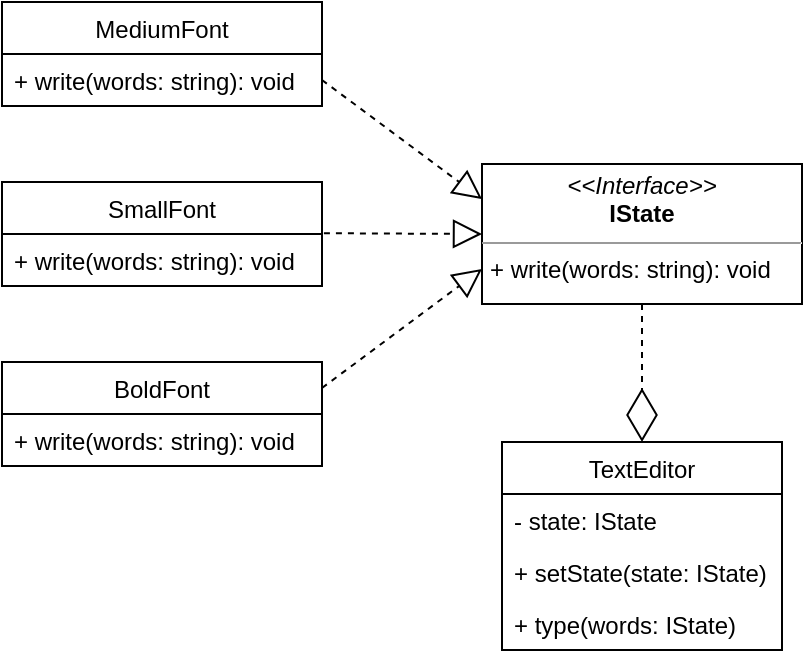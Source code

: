 <mxfile>
    <diagram id="sLgraKbR9EJW8pEHfh0k" name="Page-1">
        <mxGraphModel dx="600" dy="415" grid="1" gridSize="10" guides="1" tooltips="1" connect="1" arrows="1" fold="1" page="1" pageScale="1" pageWidth="827" pageHeight="1169" math="0" shadow="0">
            <root>
                <mxCell id="0"/>
                <mxCell id="1" parent="0"/>
                <mxCell id="FwS-BpIj9YdaiwJeMQFm-13" style="edgeStyle=orthogonalEdgeStyle;rounded=0;orthogonalLoop=1;jettySize=auto;html=1;" parent="1" edge="1">
                    <mxGeometry relative="1" as="geometry">
                        <Array as="points">
                            <mxPoint x="423" y="120"/>
                            <mxPoint x="423" y="120"/>
                        </Array>
                        <mxPoint x="423" y="140" as="sourcePoint"/>
                    </mxGeometry>
                </mxCell>
                <mxCell id="FwS-BpIj9YdaiwJeMQFm-17" style="edgeStyle=orthogonalEdgeStyle;rounded=0;orthogonalLoop=1;jettySize=auto;html=1;entryX=0.5;entryY=1;entryDx=0;entryDy=0;" parent="1" edge="1">
                    <mxGeometry relative="1" as="geometry">
                        <Array as="points">
                            <mxPoint x="660" y="110"/>
                            <mxPoint x="423" y="110"/>
                        </Array>
                        <mxPoint x="423" y="80" as="targetPoint"/>
                    </mxGeometry>
                </mxCell>
                <mxCell id="383" value="&lt;p style=&quot;margin: 0px ; margin-top: 4px ; text-align: center&quot;&gt;&lt;i&gt;&amp;lt;&amp;lt;Interface&amp;gt;&amp;gt;&lt;/i&gt;&lt;br&gt;&lt;b&gt;IState&lt;/b&gt;&lt;/p&gt;&lt;hr size=&quot;1&quot;&gt;&lt;p style=&quot;margin: 0px ; margin-left: 4px&quot;&gt;+ write(words: string): void&lt;br&gt;&lt;/p&gt;" style="verticalAlign=top;align=left;overflow=fill;fontSize=12;fontFamily=Helvetica;html=1;" vertex="1" parent="1">
                    <mxGeometry x="320" y="111" width="160" height="70" as="geometry"/>
                </mxCell>
                <mxCell id="388" value="SmallFont" style="swimlane;fontStyle=0;childLayout=stackLayout;horizontal=1;startSize=26;fillColor=none;horizontalStack=0;resizeParent=1;resizeParentMax=0;resizeLast=0;collapsible=1;marginBottom=0;" vertex="1" parent="1">
                    <mxGeometry x="80" y="120" width="160" height="52" as="geometry"/>
                </mxCell>
                <mxCell id="390" value="+ write(words: string): void" style="text;strokeColor=none;fillColor=none;align=left;verticalAlign=top;spacingLeft=4;spacingRight=4;overflow=hidden;rotatable=0;points=[[0,0.5],[1,0.5]];portConstraint=eastwest;" vertex="1" parent="388">
                    <mxGeometry y="26" width="160" height="26" as="geometry"/>
                </mxCell>
                <mxCell id="392" value="BoldFont" style="swimlane;fontStyle=0;childLayout=stackLayout;horizontal=1;startSize=26;fillColor=none;horizontalStack=0;resizeParent=1;resizeParentMax=0;resizeLast=0;collapsible=1;marginBottom=0;" vertex="1" parent="1">
                    <mxGeometry x="80" y="210" width="160" height="52" as="geometry"/>
                </mxCell>
                <mxCell id="393" value="+ write(words: string): void" style="text;strokeColor=none;fillColor=none;align=left;verticalAlign=top;spacingLeft=4;spacingRight=4;overflow=hidden;rotatable=0;points=[[0,0.5],[1,0.5]];portConstraint=eastwest;" vertex="1" parent="392">
                    <mxGeometry y="26" width="160" height="26" as="geometry"/>
                </mxCell>
                <mxCell id="394" value="MediumFont" style="swimlane;fontStyle=0;childLayout=stackLayout;horizontal=1;startSize=26;fillColor=none;horizontalStack=0;resizeParent=1;resizeParentMax=0;resizeLast=0;collapsible=1;marginBottom=0;" vertex="1" parent="1">
                    <mxGeometry x="80" y="30" width="160" height="52" as="geometry"/>
                </mxCell>
                <mxCell id="395" value="+ write(words: string): void" style="text;strokeColor=none;fillColor=none;align=left;verticalAlign=top;spacingLeft=4;spacingRight=4;overflow=hidden;rotatable=0;points=[[0,0.5],[1,0.5]];portConstraint=eastwest;" vertex="1" parent="394">
                    <mxGeometry y="26" width="160" height="26" as="geometry"/>
                </mxCell>
                <mxCell id="396" value="" style="endArrow=block;dashed=1;endFill=0;endSize=12;html=1;entryX=0;entryY=0.25;entryDx=0;entryDy=0;exitX=1;exitY=0.5;exitDx=0;exitDy=0;" edge="1" parent="1" source="395" target="383">
                    <mxGeometry width="160" relative="1" as="geometry">
                        <mxPoint x="310" y="170" as="sourcePoint"/>
                        <mxPoint x="470" y="170" as="targetPoint"/>
                        <Array as="points"/>
                    </mxGeometry>
                </mxCell>
                <mxCell id="399" value="TextEditor" style="swimlane;fontStyle=0;childLayout=stackLayout;horizontal=1;startSize=26;fillColor=none;horizontalStack=0;resizeParent=1;resizeParentMax=0;resizeLast=0;collapsible=1;marginBottom=0;" vertex="1" parent="1">
                    <mxGeometry x="330" y="250" width="140" height="104" as="geometry"/>
                </mxCell>
                <mxCell id="400" value="- state: IState" style="text;strokeColor=none;fillColor=none;align=left;verticalAlign=top;spacingLeft=4;spacingRight=4;overflow=hidden;rotatable=0;points=[[0,0.5],[1,0.5]];portConstraint=eastwest;" vertex="1" parent="399">
                    <mxGeometry y="26" width="140" height="26" as="geometry"/>
                </mxCell>
                <mxCell id="401" value="+ setState(state: IState)" style="text;strokeColor=none;fillColor=none;align=left;verticalAlign=top;spacingLeft=4;spacingRight=4;overflow=hidden;rotatable=0;points=[[0,0.5],[1,0.5]];portConstraint=eastwest;" vertex="1" parent="399">
                    <mxGeometry y="52" width="140" height="26" as="geometry"/>
                </mxCell>
                <mxCell id="402" value="+ type(words: IState)" style="text;strokeColor=none;fillColor=none;align=left;verticalAlign=top;spacingLeft=4;spacingRight=4;overflow=hidden;rotatable=0;points=[[0,0.5],[1,0.5]];portConstraint=eastwest;" vertex="1" parent="399">
                    <mxGeometry y="78" width="140" height="26" as="geometry"/>
                </mxCell>
                <mxCell id="403" value="" style="endArrow=block;dashed=1;endFill=0;endSize=12;html=1;entryX=0;entryY=0.75;entryDx=0;entryDy=0;exitX=1;exitY=0.25;exitDx=0;exitDy=0;" edge="1" parent="1" source="392" target="383">
                    <mxGeometry width="160" relative="1" as="geometry">
                        <mxPoint x="290" y="170" as="sourcePoint"/>
                        <mxPoint x="400" y="230" as="targetPoint"/>
                    </mxGeometry>
                </mxCell>
                <mxCell id="404" value="" style="endArrow=block;dashed=1;endFill=0;endSize=12;html=1;entryX=0;entryY=0.5;entryDx=0;entryDy=0;exitX=1.006;exitY=-0.015;exitDx=0;exitDy=0;exitPerimeter=0;" edge="1" parent="1" source="390" target="383">
                    <mxGeometry width="160" relative="1" as="geometry">
                        <mxPoint x="290" y="170" as="sourcePoint"/>
                        <mxPoint x="450" y="170" as="targetPoint"/>
                    </mxGeometry>
                </mxCell>
                <mxCell id="405" value="" style="endArrow=diamondThin;endFill=0;endSize=24;html=1;dashed=1;exitX=0.5;exitY=1;exitDx=0;exitDy=0;entryX=0.5;entryY=0;entryDx=0;entryDy=0;" edge="1" parent="1" source="383" target="399">
                    <mxGeometry width="160" relative="1" as="geometry">
                        <mxPoint x="290" y="230" as="sourcePoint"/>
                        <mxPoint x="340" y="220" as="targetPoint"/>
                    </mxGeometry>
                </mxCell>
            </root>
        </mxGraphModel>
    </diagram>
</mxfile>